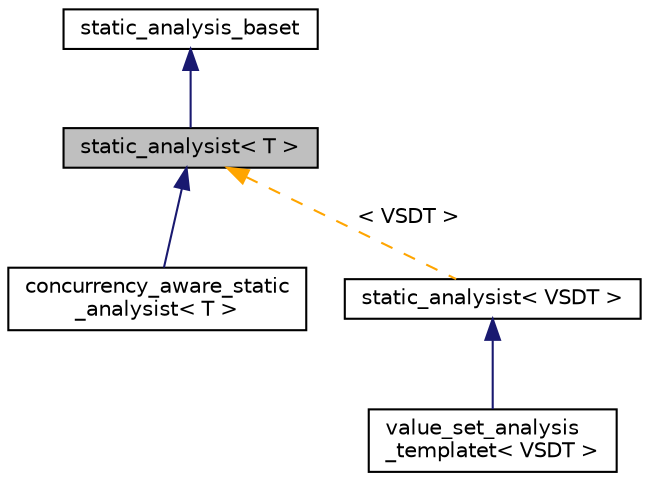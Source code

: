 digraph "static_analysist&lt; T &gt;"
{
 // LATEX_PDF_SIZE
  bgcolor="transparent";
  edge [fontname="Helvetica",fontsize="10",labelfontname="Helvetica",labelfontsize="10"];
  node [fontname="Helvetica",fontsize="10",shape=record];
  Node1 [label="static_analysist\< T \>",height=0.2,width=0.4,color="black", fillcolor="grey75", style="filled", fontcolor="black",tooltip=" "];
  Node2 -> Node1 [dir="back",color="midnightblue",fontsize="10",style="solid",fontname="Helvetica"];
  Node2 [label="static_analysis_baset",height=0.2,width=0.4,color="black",URL="$classstatic__analysis__baset.html",tooltip=" "];
  Node1 -> Node3 [dir="back",color="midnightblue",fontsize="10",style="solid",fontname="Helvetica"];
  Node3 [label="concurrency_aware_static\l_analysist\< T \>",height=0.2,width=0.4,color="black",URL="$classconcurrency__aware__static__analysist.html",tooltip=" "];
  Node1 -> Node4 [dir="back",color="orange",fontsize="10",style="dashed",label=" \< VSDT \>" ,fontname="Helvetica"];
  Node4 [label="static_analysist\< VSDT \>",height=0.2,width=0.4,color="black",URL="$classstatic__analysist.html",tooltip=" "];
  Node4 -> Node5 [dir="back",color="midnightblue",fontsize="10",style="solid",fontname="Helvetica"];
  Node5 [label="value_set_analysis\l_templatet\< VSDT \>",height=0.2,width=0.4,color="black",URL="$classvalue__set__analysis__templatet.html",tooltip="This template class implements a data-flow analysis which keeps track of what values different variab..."];
}
